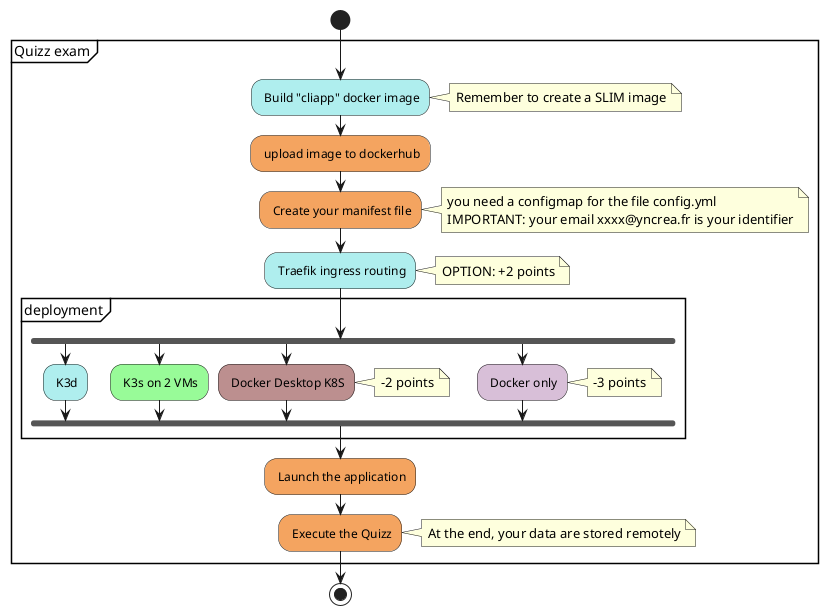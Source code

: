 @startuml
start
partition "Quizz exam" {
#PaleTurquoise: Build "cliapp" docker image;
note right
Remember to create a SLIM image
end note
#SandyBrown: upload image to dockerhub;
#SandyBrown: Create your manifest file;
note right
you need a configmap for the file config.yml
IMPORTANT: your email xxxx@yncrea.fr is your identifier
end note
#PaleTurquoise: Traefik ingress routing;
note right
OPTION: +2 points
end note
partition "deployment" {
fork
#PaleTurquoise: K3d;
fork again
#PaleGreen: K3s on 2 VMs;
fork again
#RosyBrown: Docker Desktop K8S;
note right
-2 points
end note
fork again
#Thistle: Docker only; 
note right
-3 points
end note
end fork
}
#SandyBrown: Launch the application;
#SandyBrown: Execute the Quizz;
note right
At the end, your data are stored remotely
end note
}
stop
@enduml